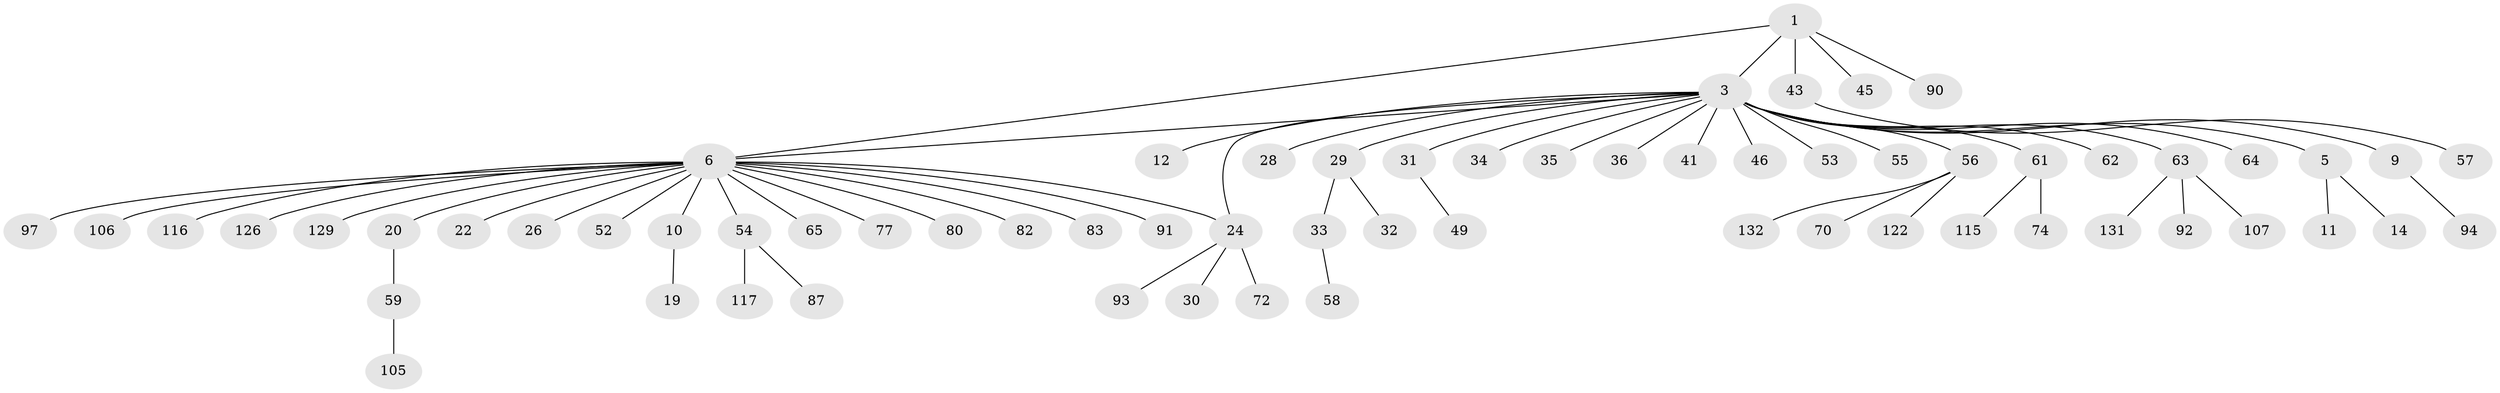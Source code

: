 // original degree distribution, {2: 0.18181818181818182, 7: 0.015151515151515152, 25: 0.007575757575757576, 9: 0.015151515151515152, 3: 0.05303030303030303, 16: 0.007575757575757576, 1: 0.6590909090909091, 5: 0.022727272727272728, 6: 0.007575757575757576, 4: 0.022727272727272728, 8: 0.007575757575757576}
// Generated by graph-tools (version 1.1) at 2025/14/03/09/25 04:14:22]
// undirected, 66 vertices, 67 edges
graph export_dot {
graph [start="1"]
  node [color=gray90,style=filled];
  1 [super="+2+103"];
  3 [super="+101+102+123+127+128+130+108+121+79+75+4+16+47+23+21"];
  5;
  6 [super="+42+8+27+13"];
  9;
  10 [super="+38"];
  11;
  12 [super="+69"];
  14 [super="+81"];
  19 [super="+120+25"];
  20 [super="+100+86+113+44+50"];
  22;
  24 [super="+67+40"];
  26 [super="+99"];
  28;
  29 [super="+60"];
  30;
  31;
  32;
  33;
  34 [super="+110"];
  35;
  36;
  41;
  43 [super="+73+68+96"];
  45;
  46;
  49;
  52;
  53;
  54;
  55;
  56;
  57;
  58;
  59;
  61;
  62;
  63;
  64 [super="+78"];
  65 [super="+66"];
  70;
  72;
  74;
  77;
  80 [super="+85"];
  82;
  83 [super="+109"];
  87;
  90;
  91;
  92 [super="+118+104"];
  93;
  94 [super="+98"];
  97;
  105;
  106;
  107 [super="+125"];
  115;
  116;
  117;
  122;
  126;
  129;
  131;
  132;
  1 -- 3;
  1 -- 90;
  1 -- 43;
  1 -- 45;
  1 -- 6;
  3 -- 5;
  3 -- 6;
  3 -- 9;
  3 -- 12;
  3 -- 34;
  3 -- 46;
  3 -- 55;
  3 -- 56;
  3 -- 63 [weight=2];
  3 -- 36 [weight=2];
  3 -- 35;
  3 -- 61;
  3 -- 28;
  3 -- 29;
  3 -- 31;
  3 -- 64;
  3 -- 53;
  3 -- 24;
  3 -- 41;
  3 -- 62;
  5 -- 11;
  5 -- 14;
  6 -- 10;
  6 -- 20;
  6 -- 22;
  6 -- 26;
  6 -- 52;
  6 -- 65;
  6 -- 77;
  6 -- 83;
  6 -- 97;
  6 -- 106;
  6 -- 126;
  6 -- 80;
  6 -- 129;
  6 -- 82;
  6 -- 116;
  6 -- 54;
  6 -- 24;
  6 -- 91;
  9 -- 94;
  10 -- 19;
  20 -- 59;
  24 -- 30;
  24 -- 72;
  24 -- 93;
  29 -- 32;
  29 -- 33;
  31 -- 49;
  33 -- 58;
  43 -- 57;
  54 -- 87;
  54 -- 117;
  56 -- 70;
  56 -- 122;
  56 -- 132;
  59 -- 105;
  61 -- 74;
  61 -- 115;
  63 -- 92;
  63 -- 107;
  63 -- 131;
}
